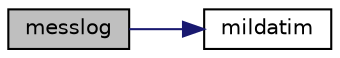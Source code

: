 digraph "messlog"
{
  edge [fontname="Helvetica",fontsize="10",labelfontname="Helvetica",labelfontsize="10"];
  node [fontname="Helvetica",fontsize="10",shape=record];
  rankdir="LR";
  Node1 [label="messlog",height=0.2,width=0.4,color="black", fillcolor="grey75", style="filled", fontcolor="black"];
  Node1 -> Node2 [color="midnightblue",fontsize="10",style="solid",fontname="Helvetica"];
  Node2 [label="mildatim",height=0.2,width=0.4,color="black", fillcolor="white", style="filled",URL="$dc/d22/mildatim_8f.html#ad9b4aed205684ba4acd8ccfd61c5e0e3"];
}
